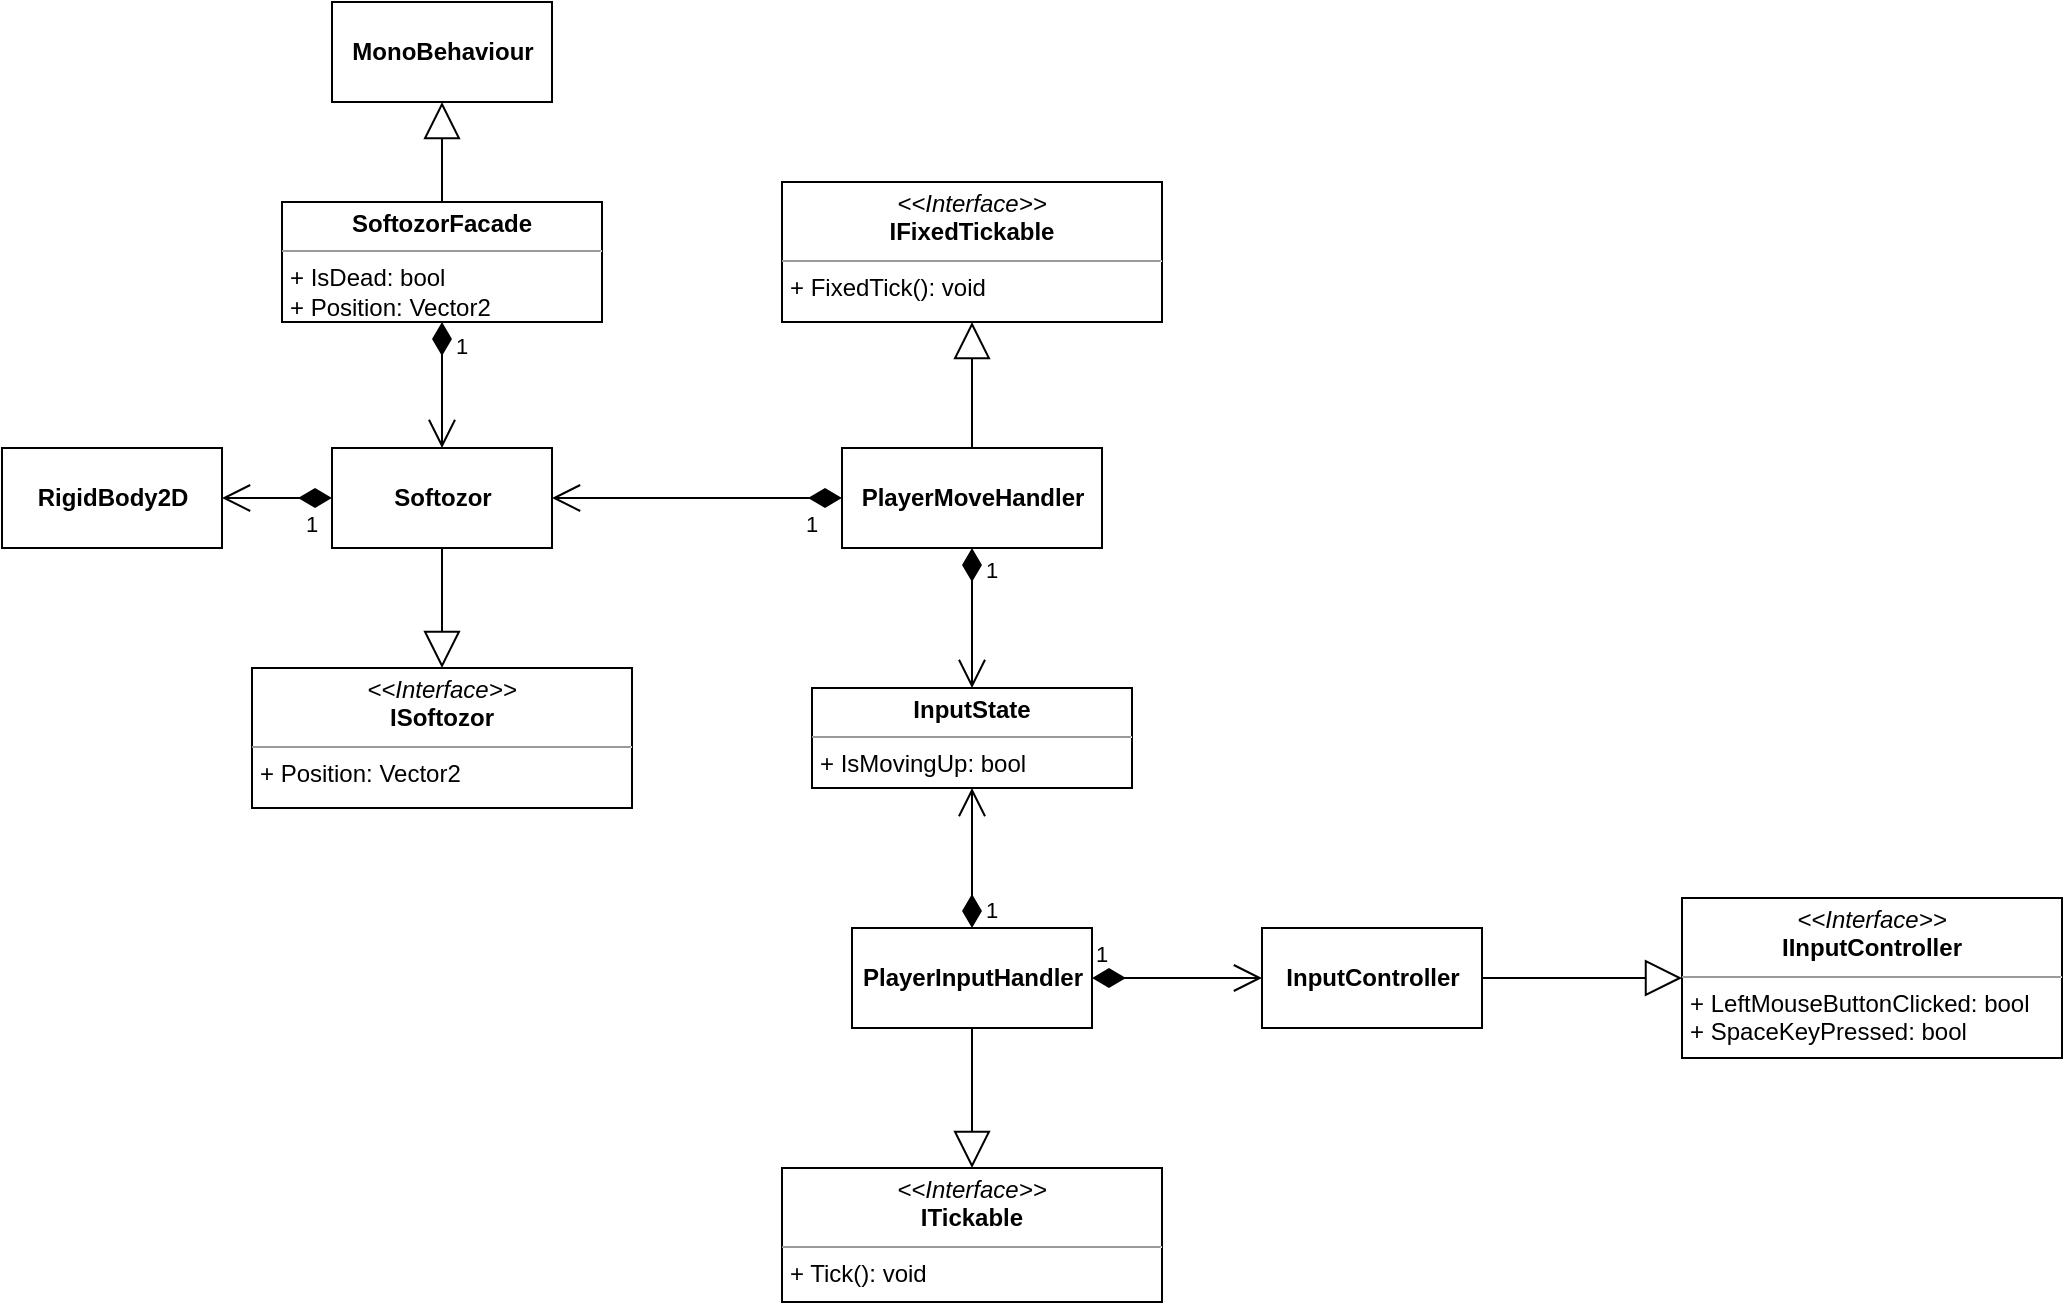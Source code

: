 <mxfile version="10.9.6" type="github"><diagram id="5QWx70jjApaeoW6ejvCs" name="Page-1"><mxGraphModel dx="2942" dy="1124" grid="1" gridSize="10" guides="1" tooltips="1" connect="1" arrows="1" fold="1" page="1" pageScale="1" pageWidth="850" pageHeight="1100" math="0" shadow="0"><root><mxCell id="0"/><mxCell id="1" parent="0"/><mxCell id="30jlNqiew2P9EfyA5AzQ-1" value="&lt;b&gt;MonoBehaviour&lt;/b&gt;" style="html=1;" parent="1" vertex="1"><mxGeometry x="255" y="390" width="110" height="50" as="geometry"/></mxCell><mxCell id="30jlNqiew2P9EfyA5AzQ-2" value="&lt;p style=&quot;margin: 0px ; margin-top: 4px ; text-align: center&quot;&gt;&lt;b&gt;SoftozorFacade&lt;/b&gt;&lt;/p&gt;&lt;hr size=&quot;1&quot;&gt;&lt;p style=&quot;margin: 0px ; margin-left: 4px&quot;&gt;+ IsDead: bool&lt;/p&gt;&lt;p style=&quot;margin: 0px ; margin-left: 4px&quot;&gt;+ Position: Vector2&lt;/p&gt;&lt;hr size=&quot;1&quot;&gt;&lt;p style=&quot;margin: 0px ; margin-left: 4px&quot;&gt;+ method(): Type&lt;/p&gt;" style="verticalAlign=top;align=left;overflow=fill;fontSize=12;fontFamily=Helvetica;html=1;" parent="1" vertex="1"><mxGeometry x="230" y="490" width="160" height="60" as="geometry"/></mxCell><mxCell id="30jlNqiew2P9EfyA5AzQ-4" value="&lt;b&gt;Softozor&lt;/b&gt;" style="html=1;" parent="1" vertex="1"><mxGeometry x="255" y="613" width="110" height="50" as="geometry"/></mxCell><mxCell id="30jlNqiew2P9EfyA5AzQ-5" value="&lt;p style=&quot;margin: 0px ; margin-top: 4px ; text-align: center&quot;&gt;&lt;i&gt;&amp;lt;&amp;lt;Interface&amp;gt;&amp;gt;&lt;/i&gt;&lt;br&gt;&lt;b&gt;ISoftozor&lt;/b&gt;&lt;/p&gt;&lt;hr size=&quot;1&quot;&gt;&lt;p style=&quot;margin: 0px ; margin-left: 4px&quot;&gt;+ Position: Vector2&lt;/p&gt;&lt;p style=&quot;margin: 0px ; margin-left: 4px&quot;&gt;&lt;br&gt;&lt;/p&gt;" style="verticalAlign=top;align=left;overflow=fill;fontSize=12;fontFamily=Helvetica;html=1;" parent="1" vertex="1"><mxGeometry x="215" y="723" width="190" height="70" as="geometry"/></mxCell><mxCell id="30jlNqiew2P9EfyA5AzQ-6" value="&lt;b&gt;RigidBody2D&lt;/b&gt;" style="html=1;" parent="1" vertex="1"><mxGeometry x="90" y="613" width="110" height="50" as="geometry"/></mxCell><mxCell id="30jlNqiew2P9EfyA5AzQ-7" value="" style="endArrow=block;endSize=16;endFill=0;html=1;" parent="1" source="30jlNqiew2P9EfyA5AzQ-2" target="30jlNqiew2P9EfyA5AzQ-1" edge="1"><mxGeometry width="160" relative="1" as="geometry"><mxPoint x="310" y="310" as="sourcePoint"/><mxPoint x="310" y="310" as="targetPoint"/></mxGeometry></mxCell><mxCell id="30jlNqiew2P9EfyA5AzQ-8" value="1" style="endArrow=open;html=1;endSize=12;startArrow=diamondThin;startSize=14;startFill=1;edgeStyle=orthogonalEdgeStyle;align=left;verticalAlign=bottom;entryX=0.5;entryY=0;entryDx=0;entryDy=0;" parent="1" source="30jlNqiew2P9EfyA5AzQ-2" target="30jlNqiew2P9EfyA5AzQ-4" edge="1"><mxGeometry y="12" relative="1" as="geometry"><mxPoint x="310" y="550" as="sourcePoint"/><mxPoint x="310" y="600" as="targetPoint"/><mxPoint x="-7" y="-11" as="offset"/></mxGeometry></mxCell><mxCell id="30jlNqiew2P9EfyA5AzQ-9" value="1" style="endArrow=open;html=1;endSize=12;startArrow=diamondThin;startSize=14;startFill=1;edgeStyle=orthogonalEdgeStyle;align=left;verticalAlign=bottom;entryX=1;entryY=0.5;entryDx=0;entryDy=0;" parent="1" source="30jlNqiew2P9EfyA5AzQ-4" target="30jlNqiew2P9EfyA5AzQ-6" edge="1"><mxGeometry y="25" relative="1" as="geometry"><mxPoint x="365" y="638" as="sourcePoint"/><mxPoint x="525" y="638" as="targetPoint"/><mxPoint x="12" y="-3" as="offset"/></mxGeometry></mxCell><mxCell id="30jlNqiew2P9EfyA5AzQ-10" value="" style="endArrow=block;endSize=16;endFill=0;html=1;entryX=0.5;entryY=0;entryDx=0;entryDy=0;" parent="1" source="30jlNqiew2P9EfyA5AzQ-4" target="30jlNqiew2P9EfyA5AzQ-5" edge="1"><mxGeometry width="160" relative="1" as="geometry"><mxPoint x="310" y="663" as="sourcePoint"/><mxPoint x="310" y="823" as="targetPoint"/></mxGeometry></mxCell><mxCell id="ToaXeqqIe8jcYbMbpF-4-5" value="&lt;b&gt;PlayerMoveHandler&lt;/b&gt;" style="html=1;" vertex="1" parent="1"><mxGeometry x="510" y="613" width="130" height="50" as="geometry"/></mxCell><mxCell id="ToaXeqqIe8jcYbMbpF-4-6" value="&lt;p style=&quot;margin: 0px ; margin-top: 4px ; text-align: center&quot;&gt;&lt;i&gt;&amp;lt;&amp;lt;Interface&amp;gt;&amp;gt;&lt;/i&gt;&lt;br&gt;&lt;b&gt;IFixedTickable&lt;/b&gt;&lt;/p&gt;&lt;hr size=&quot;1&quot;&gt;&lt;p style=&quot;margin: 0px ; margin-left: 4px&quot;&gt;&lt;/p&gt;&lt;p style=&quot;margin: 0px ; margin-left: 4px&quot;&gt;+ FixedTick(): void&lt;br&gt;&lt;br&gt;&lt;/p&gt;" style="verticalAlign=top;align=left;overflow=fill;fontSize=12;fontFamily=Helvetica;html=1;" vertex="1" parent="1"><mxGeometry x="480" y="480" width="190" height="70" as="geometry"/></mxCell><mxCell id="ToaXeqqIe8jcYbMbpF-4-7" value="" style="endArrow=block;endSize=16;endFill=0;html=1;entryX=0.5;entryY=1;entryDx=0;entryDy=0;" edge="1" parent="1" source="ToaXeqqIe8jcYbMbpF-4-5" target="ToaXeqqIe8jcYbMbpF-4-6"><mxGeometry width="160" relative="1" as="geometry"><mxPoint x="575" y="453" as="sourcePoint"/><mxPoint x="575" y="453" as="targetPoint"/></mxGeometry></mxCell><mxCell id="ToaXeqqIe8jcYbMbpF-4-8" value="1" style="endArrow=open;html=1;endSize=12;startArrow=diamondThin;startSize=14;startFill=1;edgeStyle=orthogonalEdgeStyle;align=left;verticalAlign=bottom;entryX=1;entryY=0.5;entryDx=0;entryDy=0;" edge="1" parent="1" source="ToaXeqqIe8jcYbMbpF-4-5" target="30jlNqiew2P9EfyA5AzQ-4"><mxGeometry x="-0.724" y="22" relative="1" as="geometry"><mxPoint x="350" y="638" as="sourcePoint"/><mxPoint x="370" y="638" as="targetPoint"/><mxPoint as="offset"/></mxGeometry></mxCell><mxCell id="ToaXeqqIe8jcYbMbpF-4-9" value="&lt;p style=&quot;margin: 0px ; margin-top: 4px ; text-align: center&quot;&gt;&lt;b&gt;InputState&lt;/b&gt;&lt;/p&gt;&lt;hr size=&quot;1&quot;&gt;&lt;p style=&quot;margin: 0px ; margin-left: 4px&quot;&gt;+ IsMovingUp: bool&lt;/p&gt;" style="verticalAlign=top;align=left;overflow=fill;fontSize=12;fontFamily=Helvetica;html=1;" vertex="1" parent="1"><mxGeometry x="495" y="733" width="160" height="50" as="geometry"/></mxCell><mxCell id="ToaXeqqIe8jcYbMbpF-4-10" value="1" style="endArrow=open;html=1;endSize=12;startArrow=diamondThin;startSize=14;startFill=1;edgeStyle=orthogonalEdgeStyle;align=left;verticalAlign=bottom;entryX=0.5;entryY=0;entryDx=0;entryDy=0;" edge="1" parent="1" source="ToaXeqqIe8jcYbMbpF-4-5" target="ToaXeqqIe8jcYbMbpF-4-9"><mxGeometry x="-0.432" y="5" relative="1" as="geometry"><mxPoint x="575" y="663" as="sourcePoint"/><mxPoint x="575" y="823" as="targetPoint"/><mxPoint as="offset"/></mxGeometry></mxCell><mxCell id="ToaXeqqIe8jcYbMbpF-4-11" value="&lt;b&gt;PlayerInputHandler&lt;/b&gt;" style="html=1;" vertex="1" parent="1"><mxGeometry x="515" y="853" width="120" height="50" as="geometry"/></mxCell><mxCell id="ToaXeqqIe8jcYbMbpF-4-12" value="&lt;p style=&quot;margin: 0px ; margin-top: 4px ; text-align: center&quot;&gt;&lt;i&gt;&amp;lt;&amp;lt;Interface&amp;gt;&amp;gt;&lt;/i&gt;&lt;br&gt;&lt;b&gt;ITickable&lt;/b&gt;&lt;/p&gt;&lt;hr size=&quot;1&quot;&gt;&lt;p style=&quot;margin: 0px ; margin-left: 4px&quot;&gt;&lt;/p&gt;&lt;p style=&quot;margin: 0px ; margin-left: 4px&quot;&gt;+ Tick(): void&lt;br&gt;&lt;br&gt;&lt;/p&gt;" style="verticalAlign=top;align=left;overflow=fill;fontSize=12;fontFamily=Helvetica;html=1;" vertex="1" parent="1"><mxGeometry x="480" y="973" width="190" height="67" as="geometry"/></mxCell><mxCell id="ToaXeqqIe8jcYbMbpF-4-13" value="" style="endArrow=block;endSize=16;endFill=0;html=1;entryX=0.5;entryY=0;entryDx=0;entryDy=0;" edge="1" parent="1" source="ToaXeqqIe8jcYbMbpF-4-11" target="ToaXeqqIe8jcYbMbpF-4-12"><mxGeometry width="160" relative="1" as="geometry"><mxPoint x="575" y="903" as="sourcePoint"/><mxPoint x="575" y="1063" as="targetPoint"/></mxGeometry></mxCell><mxCell id="ToaXeqqIe8jcYbMbpF-4-14" value="1" style="endArrow=open;html=1;endSize=12;startArrow=diamondThin;startSize=14;startFill=1;edgeStyle=orthogonalEdgeStyle;align=left;verticalAlign=bottom;entryX=0.5;entryY=1;entryDx=0;entryDy=0;" edge="1" parent="1" source="ToaXeqqIe8jcYbMbpF-4-11" target="ToaXeqqIe8jcYbMbpF-4-9"><mxGeometry x="-1" y="-5" relative="1" as="geometry"><mxPoint x="575" y="693" as="sourcePoint"/><mxPoint x="575" y="693" as="targetPoint"/><mxPoint as="offset"/></mxGeometry></mxCell><mxCell id="ToaXeqqIe8jcYbMbpF-4-15" value="&lt;b&gt;InputController&lt;/b&gt;" style="html=1;" vertex="1" parent="1"><mxGeometry x="720" y="853" width="110" height="50" as="geometry"/></mxCell><mxCell id="ToaXeqqIe8jcYbMbpF-4-16" value="&lt;p style=&quot;margin: 0px ; margin-top: 4px ; text-align: center&quot;&gt;&lt;i&gt;&amp;lt;&amp;lt;Interface&amp;gt;&amp;gt;&lt;/i&gt;&lt;br&gt;&lt;b&gt;IInputController&lt;/b&gt;&lt;/p&gt;&lt;hr size=&quot;1&quot;&gt;&lt;p style=&quot;margin: 0px ; margin-left: 4px&quot;&gt;+ LeftMouseButtonClicked: bool&lt;br&gt;+ SpaceKeyPressed: bool&lt;/p&gt;" style="verticalAlign=top;align=left;overflow=fill;fontSize=12;fontFamily=Helvetica;html=1;" vertex="1" parent="1"><mxGeometry x="930" y="838" width="190" height="80" as="geometry"/></mxCell><mxCell id="ToaXeqqIe8jcYbMbpF-4-17" value="" style="endArrow=block;endSize=16;endFill=0;html=1;entryX=0;entryY=0.5;entryDx=0;entryDy=0;" edge="1" parent="1" source="ToaXeqqIe8jcYbMbpF-4-15" target="ToaXeqqIe8jcYbMbpF-4-16"><mxGeometry width="160" relative="1" as="geometry"><mxPoint x="830" y="878" as="sourcePoint"/><mxPoint x="990" y="878" as="targetPoint"/></mxGeometry></mxCell><mxCell id="ToaXeqqIe8jcYbMbpF-4-18" value="1" style="endArrow=open;html=1;endSize=12;startArrow=diamondThin;startSize=14;startFill=1;edgeStyle=orthogonalEdgeStyle;align=left;verticalAlign=bottom;entryX=0;entryY=0.5;entryDx=0;entryDy=0;" edge="1" parent="1" source="ToaXeqqIe8jcYbMbpF-4-11" target="ToaXeqqIe8jcYbMbpF-4-15"><mxGeometry x="-1" y="3" relative="1" as="geometry"><mxPoint x="635" y="878" as="sourcePoint"/><mxPoint x="795" y="878" as="targetPoint"/></mxGeometry></mxCell></root></mxGraphModel></diagram></mxfile>